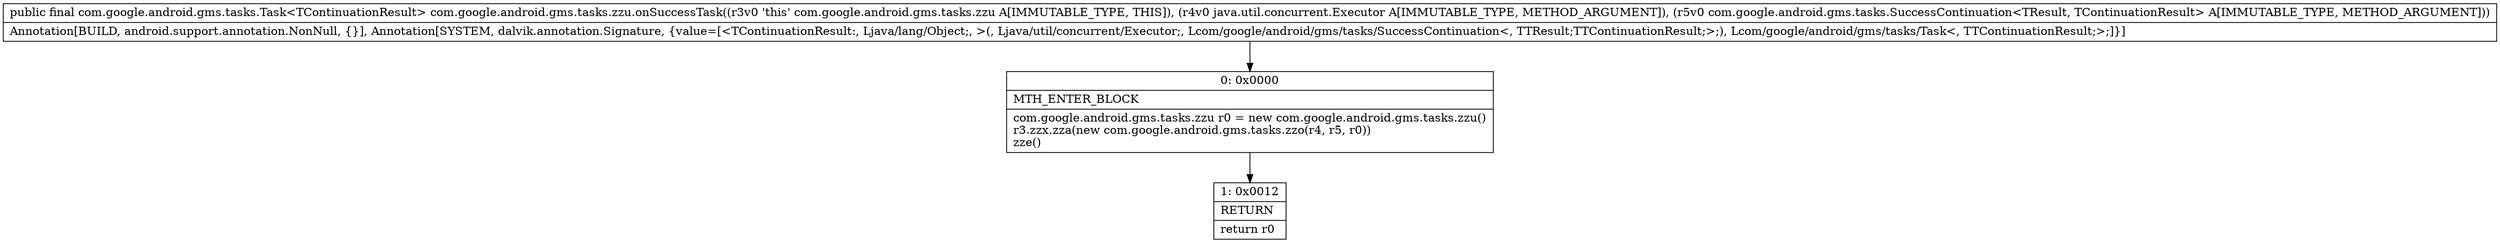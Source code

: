 digraph "CFG forcom.google.android.gms.tasks.zzu.onSuccessTask(Ljava\/util\/concurrent\/Executor;Lcom\/google\/android\/gms\/tasks\/SuccessContinuation;)Lcom\/google\/android\/gms\/tasks\/Task;" {
Node_0 [shape=record,label="{0\:\ 0x0000|MTH_ENTER_BLOCK\l|com.google.android.gms.tasks.zzu r0 = new com.google.android.gms.tasks.zzu()\lr3.zzx.zza(new com.google.android.gms.tasks.zzo(r4, r5, r0))\lzze()\l}"];
Node_1 [shape=record,label="{1\:\ 0x0012|RETURN\l|return r0\l}"];
MethodNode[shape=record,label="{public final com.google.android.gms.tasks.Task\<TContinuationResult\> com.google.android.gms.tasks.zzu.onSuccessTask((r3v0 'this' com.google.android.gms.tasks.zzu A[IMMUTABLE_TYPE, THIS]), (r4v0 java.util.concurrent.Executor A[IMMUTABLE_TYPE, METHOD_ARGUMENT]), (r5v0 com.google.android.gms.tasks.SuccessContinuation\<TResult, TContinuationResult\> A[IMMUTABLE_TYPE, METHOD_ARGUMENT]))  | Annotation[BUILD, android.support.annotation.NonNull, \{\}], Annotation[SYSTEM, dalvik.annotation.Signature, \{value=[\<TContinuationResult:, Ljava\/lang\/Object;, \>(, Ljava\/util\/concurrent\/Executor;, Lcom\/google\/android\/gms\/tasks\/SuccessContinuation\<, TTResult;TTContinuationResult;\>;), Lcom\/google\/android\/gms\/tasks\/Task\<, TTContinuationResult;\>;]\}]\l}"];
MethodNode -> Node_0;
Node_0 -> Node_1;
}

